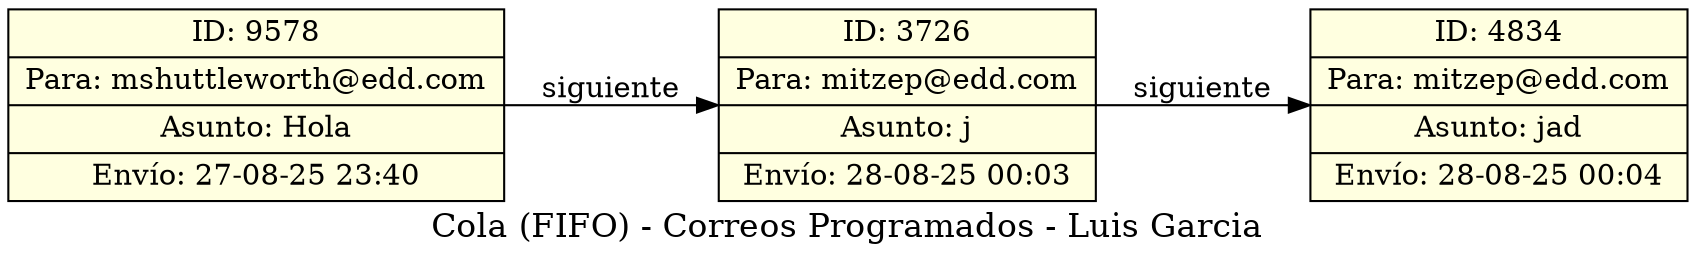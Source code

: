 digraph G {
    label="Cola (FIFO) - Correos Programados - Luis Garcia";
    fontsize=16;
    rankdir=LR;
    node [shape=record, style=filled];
    // COLA FIFO - Primero en entrar, primero en salir
    correo_9578 [label="ID: 9578|Para: mshuttleworth@edd.com|Asunto: Hola|Envío: 27-08-25 23:40", fillcolor=lightyellow];
    correo_9578 -> correo_3726 [label="siguiente"];
    correo_3726 [label="ID: 3726|Para: mitzep@edd.com|Asunto: j|Envío: 28-08-25 00:03", fillcolor=lightyellow];
    correo_3726 -> correo_4834 [label="siguiente"];
    correo_4834 [label="ID: 4834|Para: mitzep@edd.com|Asunto: jad|Envío: 28-08-25 00:04", fillcolor=lightyellow];
}
